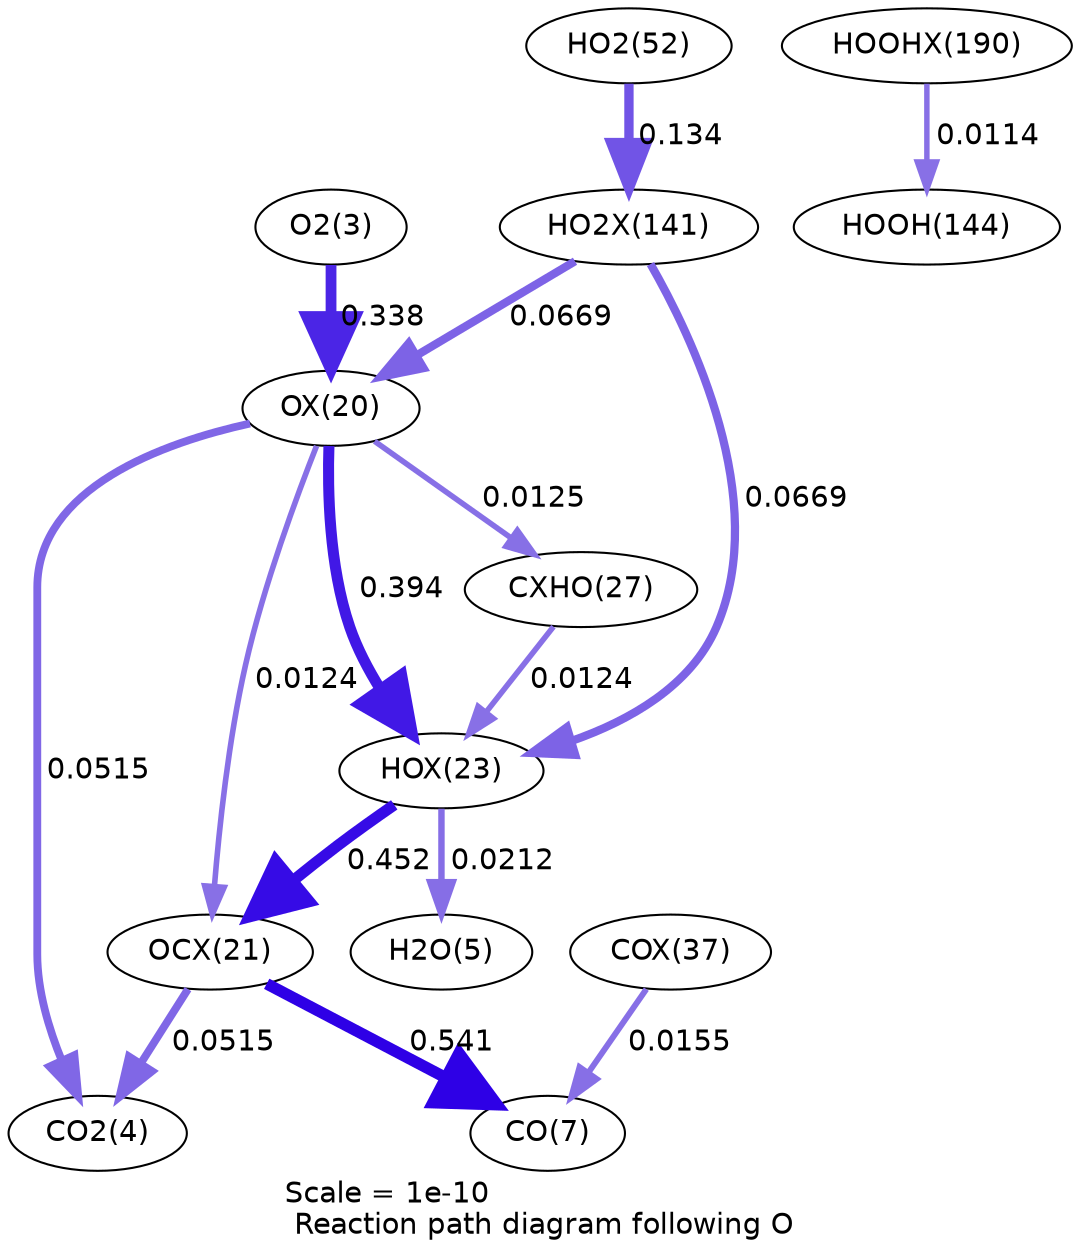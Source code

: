 digraph reaction_paths {
center=1;
s5 -> s25[fontname="Helvetica", penwidth=5.18, arrowsize=2.59, color="0.7, 0.838, 0.9"
, label=" 0.338"];
s25 -> s31[fontname="Helvetica", penwidth=2.69, arrowsize=1.35, color="0.7, 0.513, 0.9"
, label=" 0.0125"];
s25 -> s28[fontname="Helvetica", penwidth=5.3, arrowsize=2.65, color="0.7, 0.894, 0.9"
, label=" 0.394"];
s25 -> s26[fontname="Helvetica", penwidth=2.69, arrowsize=1.34, color="0.7, 0.512, 0.9"
, label=" 0.0124"];
s25 -> s6[fontname="Helvetica", penwidth=3.76, arrowsize=1.88, color="0.7, 0.552, 0.9"
, label=" 0.0515"];
s41 -> s25[fontname="Helvetica", penwidth=3.96, arrowsize=1.98, color="0.7, 0.567, 0.9"
, label=" 0.0669"];
s31 -> s28[fontname="Helvetica", penwidth=2.69, arrowsize=1.34, color="0.7, 0.512, 0.9"
, label=" 0.0124"];
s28 -> s7[fontname="Helvetica", penwidth=3.09, arrowsize=1.54, color="0.7, 0.521, 0.9"
, label=" 0.0212"];
s28 -> s26[fontname="Helvetica", penwidth=5.4, arrowsize=2.7, color="0.7, 0.952, 0.9"
, label=" 0.452"];
s41 -> s28[fontname="Helvetica", penwidth=3.96, arrowsize=1.98, color="0.7, 0.567, 0.9"
, label=" 0.0669"];
s26 -> s9[fontname="Helvetica", penwidth=5.54, arrowsize=2.77, color="0.7, 1.04, 0.9"
, label=" 0.541"];
s36 -> s9[fontname="Helvetica", penwidth=2.85, arrowsize=1.43, color="0.7, 0.515, 0.9"
, label=" 0.0155"];
s26 -> s6[fontname="Helvetica", penwidth=3.76, arrowsize=1.88, color="0.7, 0.552, 0.9"
, label=" 0.0515"];
s21 -> s41[fontname="Helvetica", penwidth=4.48, arrowsize=2.24, color="0.7, 0.634, 0.9"
, label=" 0.134"];
s44 -> s22[fontname="Helvetica", penwidth=2.62, arrowsize=1.31, color="0.7, 0.511, 0.9"
, label=" 0.0114"];
s5 [ fontname="Helvetica", label="O2(3)"];
s6 [ fontname="Helvetica", label="CO2(4)"];
s7 [ fontname="Helvetica", label="H2O(5)"];
s9 [ fontname="Helvetica", label="CO(7)"];
s21 [ fontname="Helvetica", label="HO2(52)"];
s22 [ fontname="Helvetica", label="HOOH(144)"];
s25 [ fontname="Helvetica", label="OX(20)"];
s26 [ fontname="Helvetica", label="OCX(21)"];
s28 [ fontname="Helvetica", label="HOX(23)"];
s31 [ fontname="Helvetica", label="CXHO(27)"];
s36 [ fontname="Helvetica", label="COX(37)"];
s41 [ fontname="Helvetica", label="HO2X(141)"];
s44 [ fontname="Helvetica", label="HOOHX(190)"];
 label = "Scale = 1e-10\l Reaction path diagram following O";
 fontname = "Helvetica";
}
